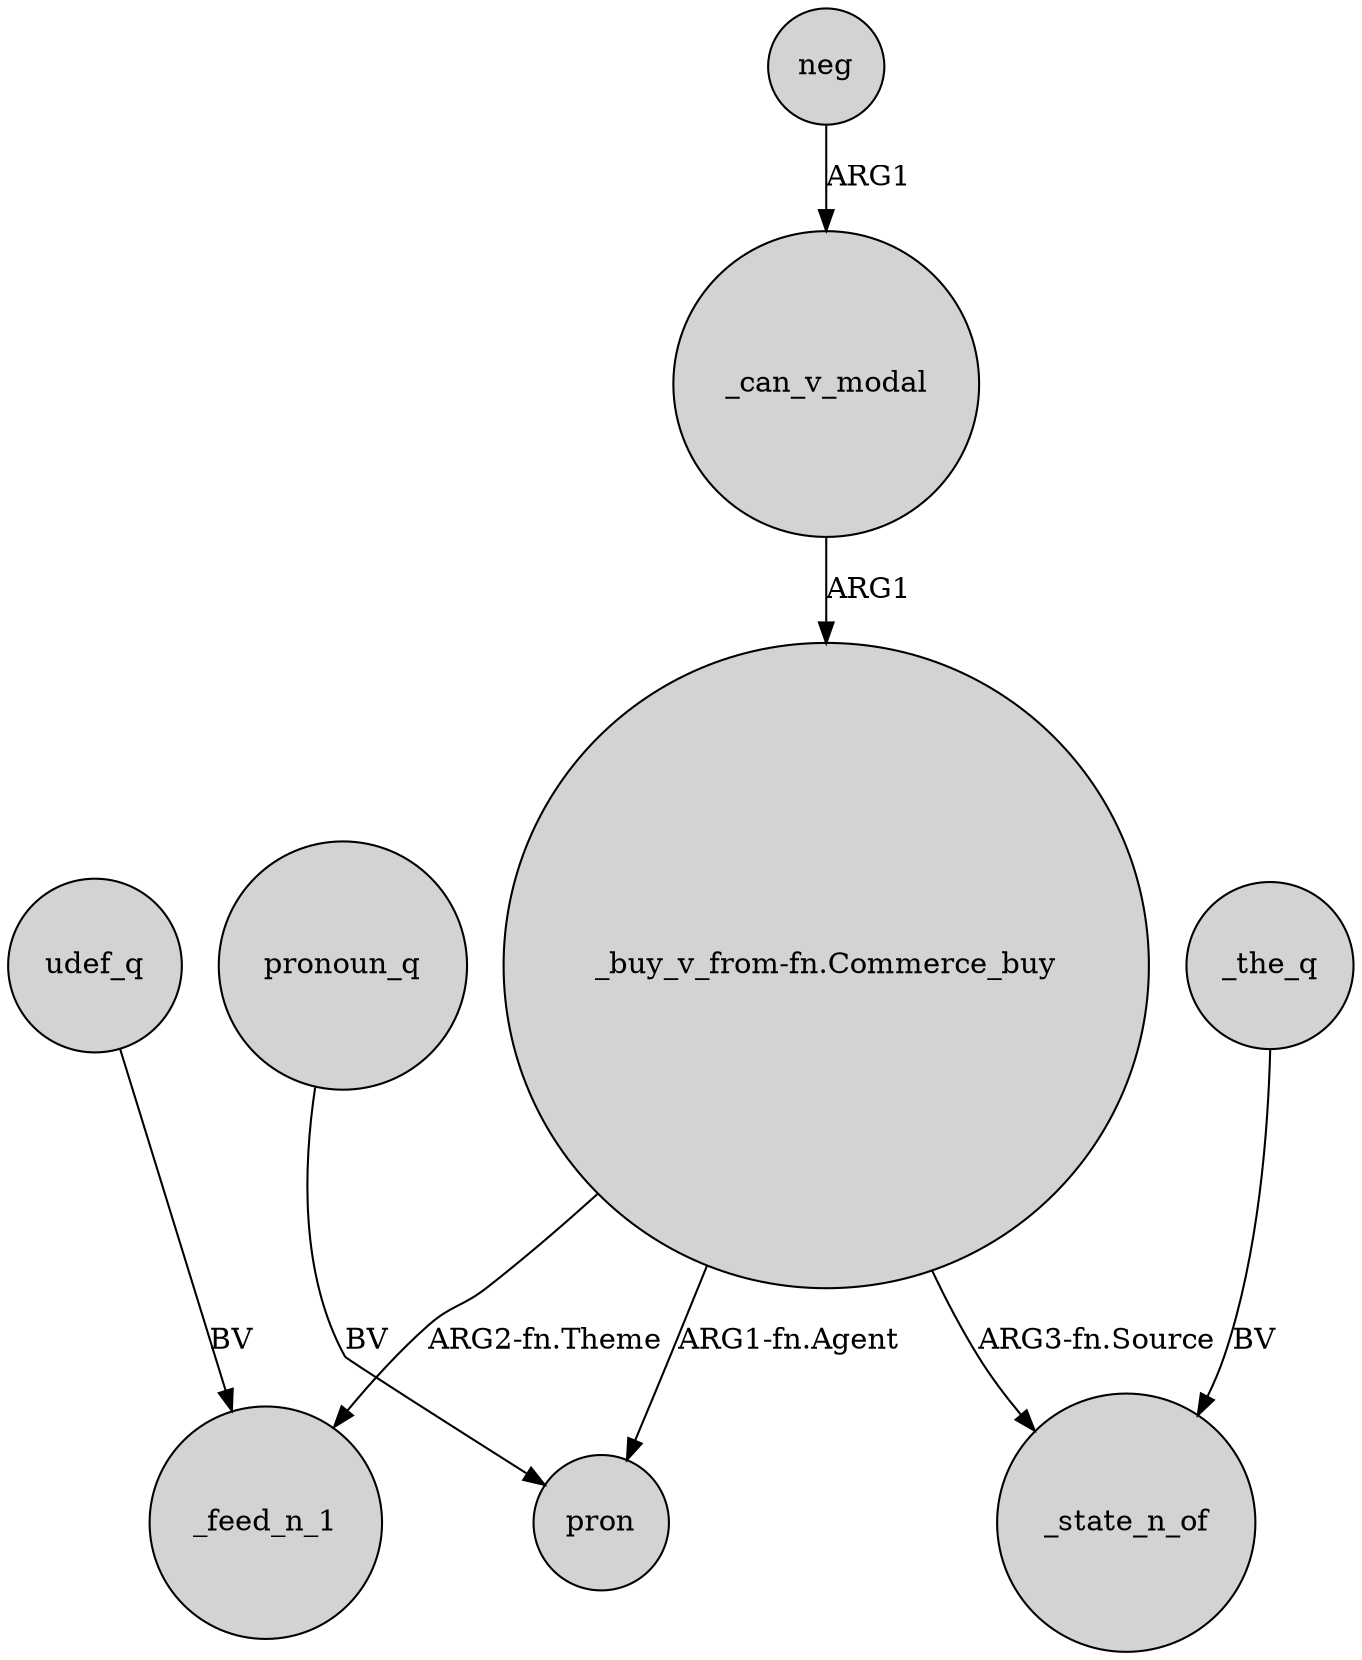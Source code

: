 digraph {
	node [shape=circle style=filled]
	udef_q -> _feed_n_1 [label=BV]
	"_buy_v_from-fn.Commerce_buy" -> _state_n_of [label="ARG3-fn.Source"]
	_the_q -> _state_n_of [label=BV]
	"_buy_v_from-fn.Commerce_buy" -> _feed_n_1 [label="ARG2-fn.Theme"]
	"_buy_v_from-fn.Commerce_buy" -> pron [label="ARG1-fn.Agent"]
	_can_v_modal -> "_buy_v_from-fn.Commerce_buy" [label=ARG1]
	neg -> _can_v_modal [label=ARG1]
	pronoun_q -> pron [label=BV]
}
